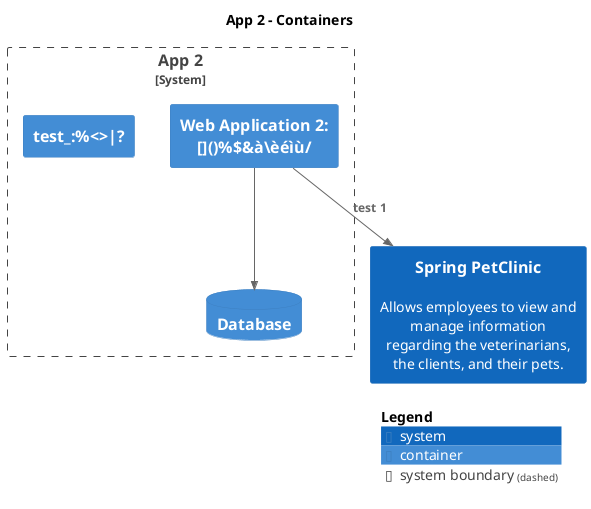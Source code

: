 @startuml
set separator none
title App 2 - Containers

top to bottom direction

!include <C4/C4>
!include <C4/C4_Context>
!include <C4/C4_Container>

System(SpringPetClinic, "Spring PetClinic", $descr="Allows employees to view and manage information regarding the veterinarians, the clients, and their pets.", $tags="", $link="")

System_Boundary("App2_boundary", "App 2", $tags="") {
  Container(App2.WebApplication2àèéìù, "Web Application 2: []()%$&à\èéìù/", $techn="", $descr="", $tags="", $link="")
  ContainerDb(App2.Database, "Database", $techn="", $descr="", $tags="", $link="")
  Container(App2.test_, "test_:%<>|?", $techn="", $descr="", $tags="", $link="")
}

Rel(App2.WebApplication2àèéìù, App2.Database, "", $techn="", $tags="", $link="")
Rel(App2.WebApplication2àèéìù, SpringPetClinic, "test 1", $techn="", $tags="", $link="")

SHOW_LEGEND(true)
@enduml
